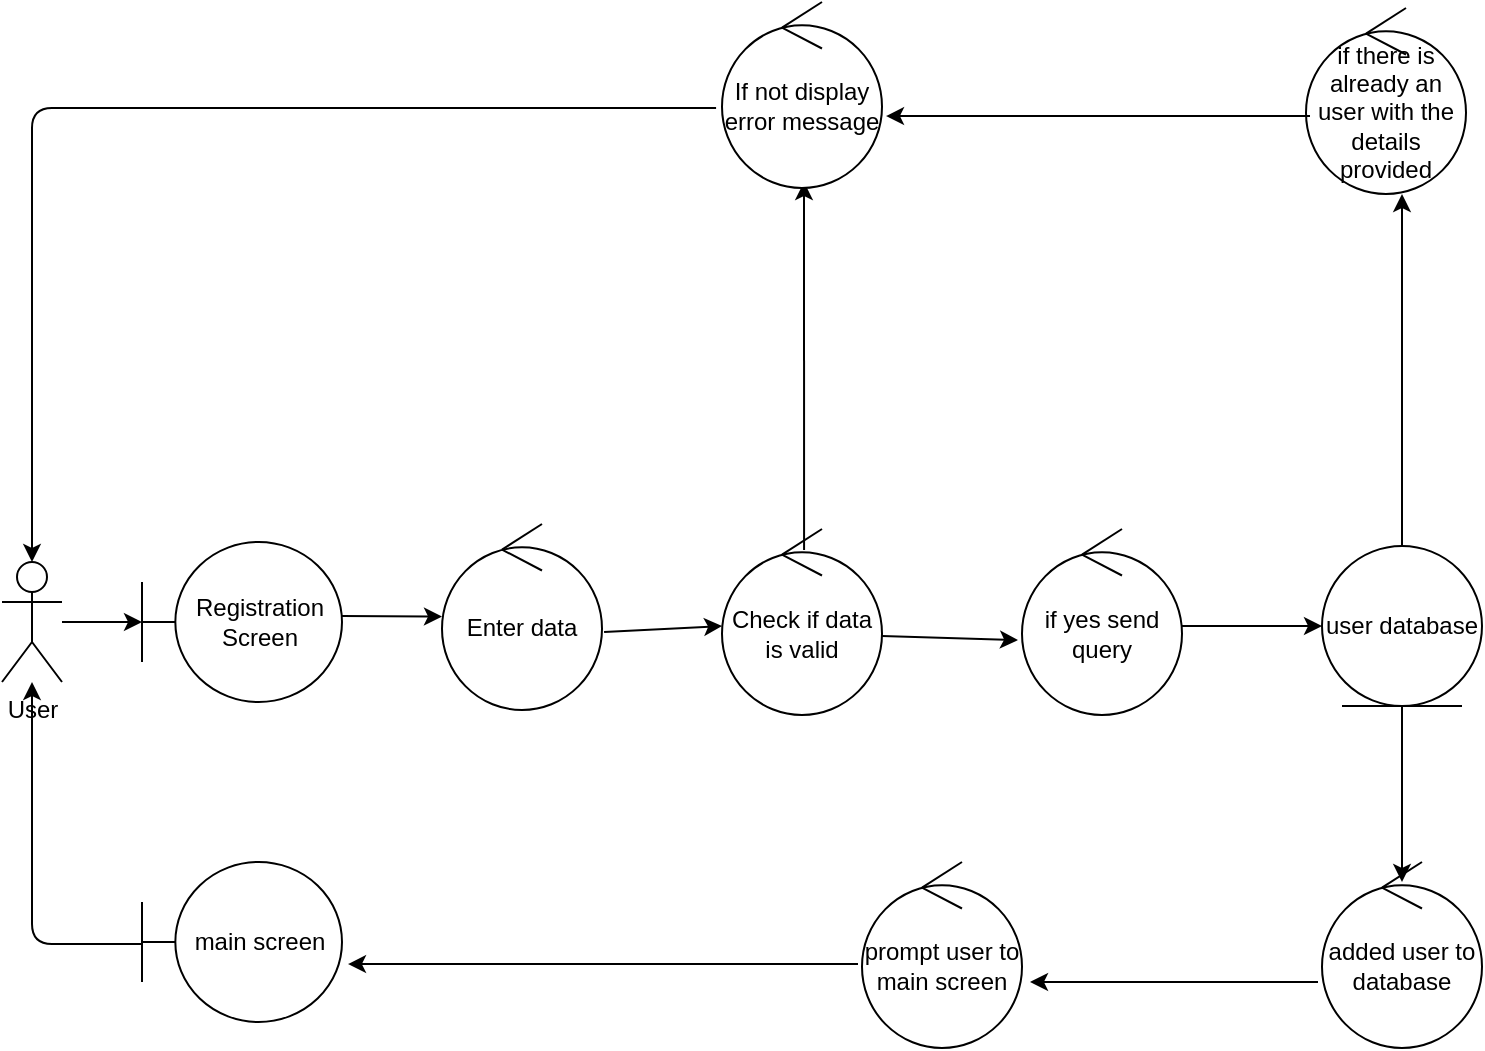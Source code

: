 <mxfile version="13.9.6" type="device"><diagram id="NI5xnhnZ8GhgnRKCZ_at" name="Page-1"><mxGraphModel dx="1422" dy="743" grid="1" gridSize="10" guides="1" tooltips="1" connect="1" arrows="1" fold="1" page="1" pageScale="1" pageWidth="827" pageHeight="1169" math="0" shadow="0"><root><mxCell id="0"/><mxCell id="1" parent="0"/><mxCell id="e640wF1QjqCZz75KdGPs-1" value="User" style="shape=umlActor;verticalLabelPosition=bottom;verticalAlign=top;html=1;outlineConnect=0;" vertex="1" parent="1"><mxGeometry x="30" y="310" width="30" height="60" as="geometry"/></mxCell><mxCell id="e640wF1QjqCZz75KdGPs-2" value="" style="endArrow=classic;html=1;" edge="1" parent="1" source="e640wF1QjqCZz75KdGPs-1" target="e640wF1QjqCZz75KdGPs-3"><mxGeometry width="50" height="50" relative="1" as="geometry"><mxPoint x="210" y="350" as="sourcePoint"/><mxPoint x="260" y="300" as="targetPoint"/></mxGeometry></mxCell><mxCell id="e640wF1QjqCZz75KdGPs-3" value="Registration Screen" style="shape=umlBoundary;whiteSpace=wrap;html=1;" vertex="1" parent="1"><mxGeometry x="100" y="300" width="100" height="80" as="geometry"/></mxCell><mxCell id="e640wF1QjqCZz75KdGPs-5" value="Enter data" style="ellipse;shape=umlControl;whiteSpace=wrap;html=1;" vertex="1" parent="1"><mxGeometry x="250" y="291" width="80" height="93" as="geometry"/></mxCell><mxCell id="e640wF1QjqCZz75KdGPs-6" value="Check if data is valid" style="ellipse;shape=umlControl;whiteSpace=wrap;html=1;" vertex="1" parent="1"><mxGeometry x="390" y="293.5" width="80" height="93" as="geometry"/></mxCell><mxCell id="e640wF1QjqCZz75KdGPs-8" value="" style="endArrow=classic;html=1;" edge="1" parent="1" target="e640wF1QjqCZz75KdGPs-5"><mxGeometry width="50" height="50" relative="1" as="geometry"><mxPoint x="200" y="337" as="sourcePoint"/><mxPoint x="440" y="380" as="targetPoint"/></mxGeometry></mxCell><mxCell id="e640wF1QjqCZz75KdGPs-9" value="" style="endArrow=classic;html=1;exitX=1.013;exitY=0.581;exitDx=0;exitDy=0;exitPerimeter=0;" edge="1" parent="1" source="e640wF1QjqCZz75KdGPs-5" target="e640wF1QjqCZz75KdGPs-6"><mxGeometry width="50" height="50" relative="1" as="geometry"><mxPoint x="380" y="404.83" as="sourcePoint"/><mxPoint x="427.125" y="399.997" as="targetPoint"/></mxGeometry></mxCell><mxCell id="e640wF1QjqCZz75KdGPs-10" value="if yes send query" style="ellipse;shape=umlControl;whiteSpace=wrap;html=1;" vertex="1" parent="1"><mxGeometry x="540" y="293.5" width="80" height="93" as="geometry"/></mxCell><mxCell id="e640wF1QjqCZz75KdGPs-11" value="" style="endArrow=classic;html=1;entryX=-0.025;entryY=0.597;entryDx=0;entryDy=0;entryPerimeter=0;" edge="1" parent="1" target="e640wF1QjqCZz75KdGPs-10"><mxGeometry width="50" height="50" relative="1" as="geometry"><mxPoint x="470" y="347" as="sourcePoint"/><mxPoint x="520" y="347.5" as="targetPoint"/></mxGeometry></mxCell><mxCell id="e640wF1QjqCZz75KdGPs-13" value="" style="endArrow=classic;html=1;exitX=0.513;exitY=0.113;exitDx=0;exitDy=0;exitPerimeter=0;" edge="1" parent="1" source="e640wF1QjqCZz75KdGPs-6"><mxGeometry width="50" height="50" relative="1" as="geometry"><mxPoint x="420" y="260" as="sourcePoint"/><mxPoint x="431" y="120" as="targetPoint"/></mxGeometry></mxCell><mxCell id="e640wF1QjqCZz75KdGPs-14" value="If not display error message" style="ellipse;shape=umlControl;whiteSpace=wrap;html=1;" vertex="1" parent="1"><mxGeometry x="390" y="30" width="80" height="93" as="geometry"/></mxCell><mxCell id="e640wF1QjqCZz75KdGPs-19" value="" style="endArrow=classic;html=1;exitX=-0.037;exitY=0.57;exitDx=0;exitDy=0;exitPerimeter=0;entryX=0.5;entryY=0;entryDx=0;entryDy=0;entryPerimeter=0;" edge="1" parent="1" source="e640wF1QjqCZz75KdGPs-14" target="e640wF1QjqCZz75KdGPs-1"><mxGeometry width="50" height="50" relative="1" as="geometry"><mxPoint x="300" y="200" as="sourcePoint"/><mxPoint x="350" y="150" as="targetPoint"/><Array as="points"><mxPoint x="45" y="83"/></Array></mxGeometry></mxCell><mxCell id="e640wF1QjqCZz75KdGPs-20" value="user database" style="ellipse;shape=umlEntity;whiteSpace=wrap;html=1;" vertex="1" parent="1"><mxGeometry x="690" y="302" width="80" height="80" as="geometry"/></mxCell><mxCell id="e640wF1QjqCZz75KdGPs-21" value="" style="endArrow=classic;html=1;exitX=1;exitY=0.522;exitDx=0;exitDy=0;exitPerimeter=0;entryX=0;entryY=0.5;entryDx=0;entryDy=0;" edge="1" parent="1" source="e640wF1QjqCZz75KdGPs-10" target="e640wF1QjqCZz75KdGPs-20"><mxGeometry width="50" height="50" relative="1" as="geometry"><mxPoint x="640" y="330" as="sourcePoint"/><mxPoint x="690" y="280" as="targetPoint"/></mxGeometry></mxCell><mxCell id="e640wF1QjqCZz75KdGPs-22" value="if there is already an user with the details provided" style="ellipse;shape=umlControl;whiteSpace=wrap;html=1;" vertex="1" parent="1"><mxGeometry x="682" y="33" width="80" height="93" as="geometry"/></mxCell><mxCell id="e640wF1QjqCZz75KdGPs-23" value="" style="endArrow=classic;html=1;exitX=0.5;exitY=0;exitDx=0;exitDy=0;entryX=0.6;entryY=1;entryDx=0;entryDy=0;entryPerimeter=0;" edge="1" parent="1" source="e640wF1QjqCZz75KdGPs-20" target="e640wF1QjqCZz75KdGPs-22"><mxGeometry width="50" height="50" relative="1" as="geometry"><mxPoint x="740" y="250" as="sourcePoint"/><mxPoint x="790" y="200" as="targetPoint"/></mxGeometry></mxCell><mxCell id="e640wF1QjqCZz75KdGPs-24" value="" style="endArrow=classic;html=1;exitX=0.025;exitY=0.581;exitDx=0;exitDy=0;exitPerimeter=0;entryX=1.025;entryY=0.613;entryDx=0;entryDy=0;entryPerimeter=0;" edge="1" parent="1" source="e640wF1QjqCZz75KdGPs-22" target="e640wF1QjqCZz75KdGPs-14"><mxGeometry width="50" height="50" relative="1" as="geometry"><mxPoint x="590" y="101.5" as="sourcePoint"/><mxPoint x="640" y="51.5" as="targetPoint"/></mxGeometry></mxCell><mxCell id="e640wF1QjqCZz75KdGPs-25" value="" style="endArrow=classic;html=1;exitX=0.5;exitY=1;exitDx=0;exitDy=0;" edge="1" parent="1" source="e640wF1QjqCZz75KdGPs-20"><mxGeometry width="50" height="50" relative="1" as="geometry"><mxPoint x="750" y="520" as="sourcePoint"/><mxPoint x="730" y="470" as="targetPoint"/></mxGeometry></mxCell><mxCell id="e640wF1QjqCZz75KdGPs-26" value="added user to database" style="ellipse;shape=umlControl;whiteSpace=wrap;html=1;" vertex="1" parent="1"><mxGeometry x="690" y="460" width="80" height="93" as="geometry"/></mxCell><mxCell id="e640wF1QjqCZz75KdGPs-27" value="prompt user to main screen" style="ellipse;shape=umlControl;whiteSpace=wrap;html=1;" vertex="1" parent="1"><mxGeometry x="460" y="460" width="80" height="93" as="geometry"/></mxCell><mxCell id="e640wF1QjqCZz75KdGPs-28" value="" style="endArrow=classic;html=1;exitX=-0.025;exitY=0.645;exitDx=0;exitDy=0;exitPerimeter=0;entryX=1.05;entryY=0.645;entryDx=0;entryDy=0;entryPerimeter=0;" edge="1" parent="1" source="e640wF1QjqCZz75KdGPs-26" target="e640wF1QjqCZz75KdGPs-27"><mxGeometry width="50" height="50" relative="1" as="geometry"><mxPoint x="570" y="460" as="sourcePoint"/><mxPoint x="620" y="410" as="targetPoint"/></mxGeometry></mxCell><mxCell id="e640wF1QjqCZz75KdGPs-29" value="main screen" style="shape=umlBoundary;whiteSpace=wrap;html=1;" vertex="1" parent="1"><mxGeometry x="100" y="460" width="100" height="80" as="geometry"/></mxCell><mxCell id="e640wF1QjqCZz75KdGPs-30" value="" style="endArrow=classic;html=1;exitX=-0.025;exitY=0.548;exitDx=0;exitDy=0;exitPerimeter=0;entryX=1.03;entryY=0.638;entryDx=0;entryDy=0;entryPerimeter=0;" edge="1" parent="1" source="e640wF1QjqCZz75KdGPs-27" target="e640wF1QjqCZz75KdGPs-29"><mxGeometry width="50" height="50" relative="1" as="geometry"><mxPoint x="390" y="410" as="sourcePoint"/><mxPoint x="440" y="360" as="targetPoint"/></mxGeometry></mxCell><mxCell id="e640wF1QjqCZz75KdGPs-31" value="" style="endArrow=classic;html=1;exitX=0;exitY=0.513;exitDx=0;exitDy=0;exitPerimeter=0;" edge="1" parent="1" source="e640wF1QjqCZz75KdGPs-29" target="e640wF1QjqCZz75KdGPs-1"><mxGeometry width="50" height="50" relative="1" as="geometry"><mxPoint x="390" y="410" as="sourcePoint"/><mxPoint x="440" y="360" as="targetPoint"/><Array as="points"><mxPoint x="45" y="501"/></Array></mxGeometry></mxCell></root></mxGraphModel></diagram></mxfile>